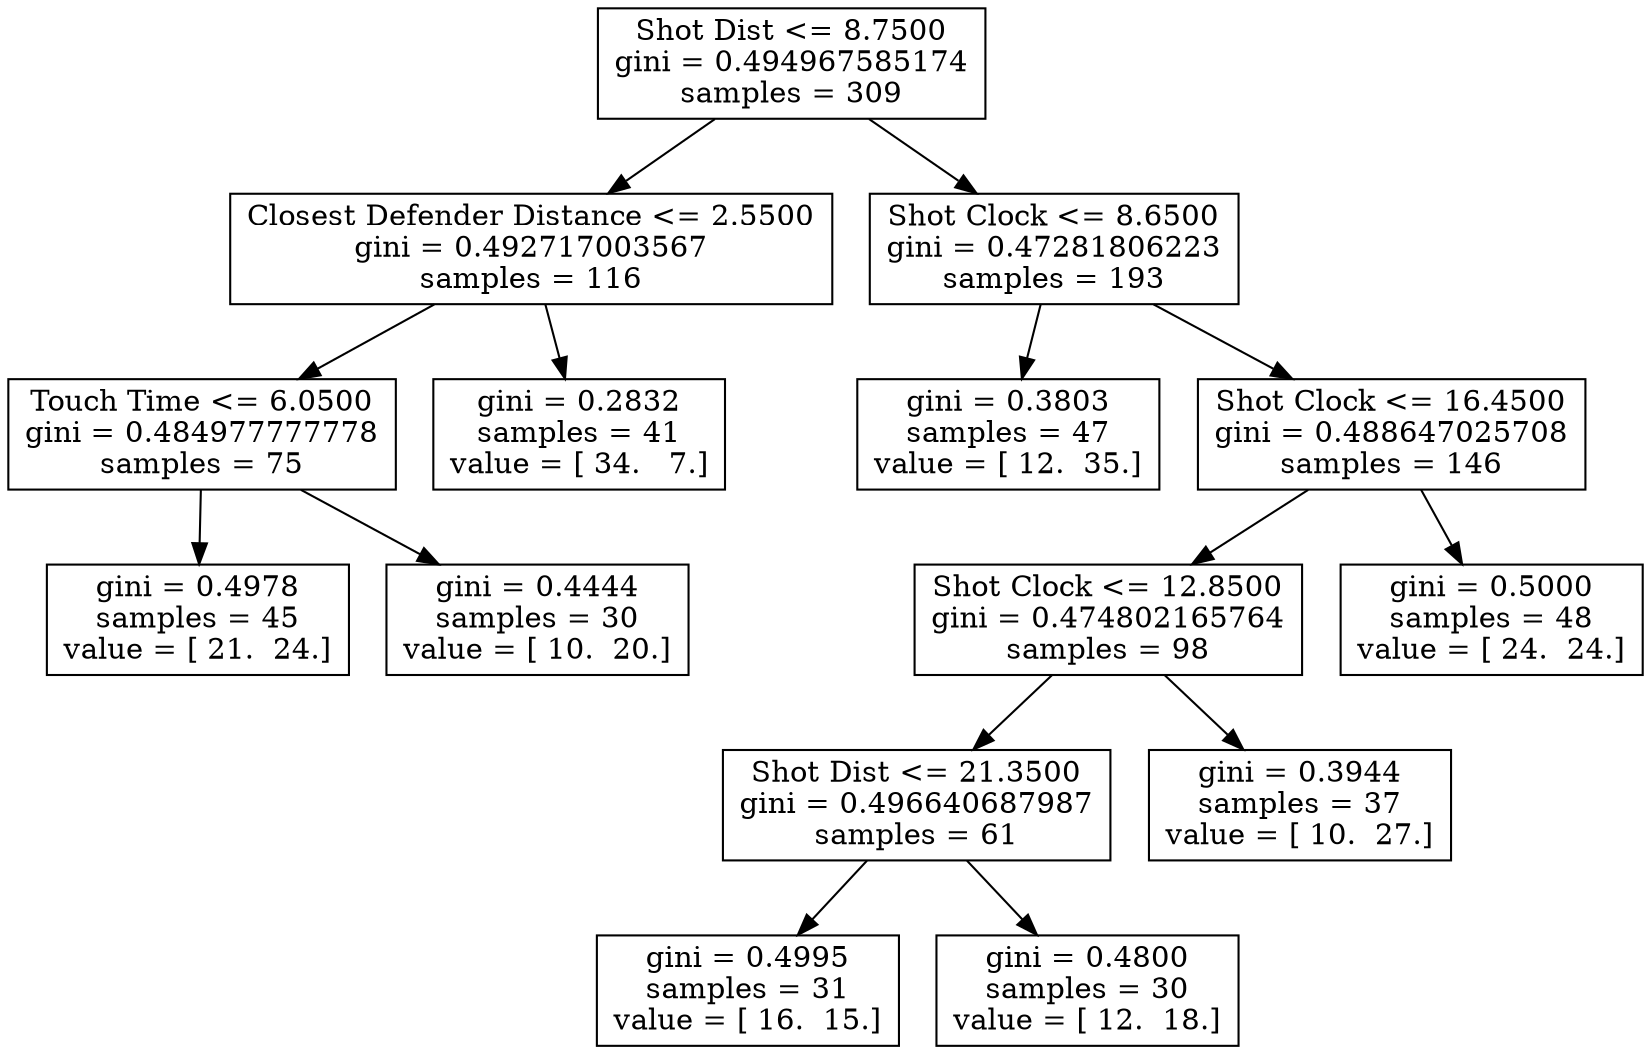 digraph Tree {
0 [label="Shot Dist <= 8.7500\ngini = 0.494967585174\nsamples = 309", shape="box"] ;
1 [label="Closest Defender Distance <= 2.5500\ngini = 0.492717003567\nsamples = 116", shape="box"] ;
0 -> 1 ;
2 [label="Touch Time <= 6.0500\ngini = 0.484977777778\nsamples = 75", shape="box"] ;
1 -> 2 ;
3 [label="gini = 0.4978\nsamples = 45\nvalue = [ 21.  24.]", shape="box"] ;
2 -> 3 ;
4 [label="gini = 0.4444\nsamples = 30\nvalue = [ 10.  20.]", shape="box"] ;
2 -> 4 ;
5 [label="gini = 0.2832\nsamples = 41\nvalue = [ 34.   7.]", shape="box"] ;
1 -> 5 ;
6 [label="Shot Clock <= 8.6500\ngini = 0.47281806223\nsamples = 193", shape="box"] ;
0 -> 6 ;
7 [label="gini = 0.3803\nsamples = 47\nvalue = [ 12.  35.]", shape="box"] ;
6 -> 7 ;
8 [label="Shot Clock <= 16.4500\ngini = 0.488647025708\nsamples = 146", shape="box"] ;
6 -> 8 ;
9 [label="Shot Clock <= 12.8500\ngini = 0.474802165764\nsamples = 98", shape="box"] ;
8 -> 9 ;
10 [label="Shot Dist <= 21.3500\ngini = 0.496640687987\nsamples = 61", shape="box"] ;
9 -> 10 ;
11 [label="gini = 0.4995\nsamples = 31\nvalue = [ 16.  15.]", shape="box"] ;
10 -> 11 ;
12 [label="gini = 0.4800\nsamples = 30\nvalue = [ 12.  18.]", shape="box"] ;
10 -> 12 ;
13 [label="gini = 0.3944\nsamples = 37\nvalue = [ 10.  27.]", shape="box"] ;
9 -> 13 ;
14 [label="gini = 0.5000\nsamples = 48\nvalue = [ 24.  24.]", shape="box"] ;
8 -> 14 ;
}